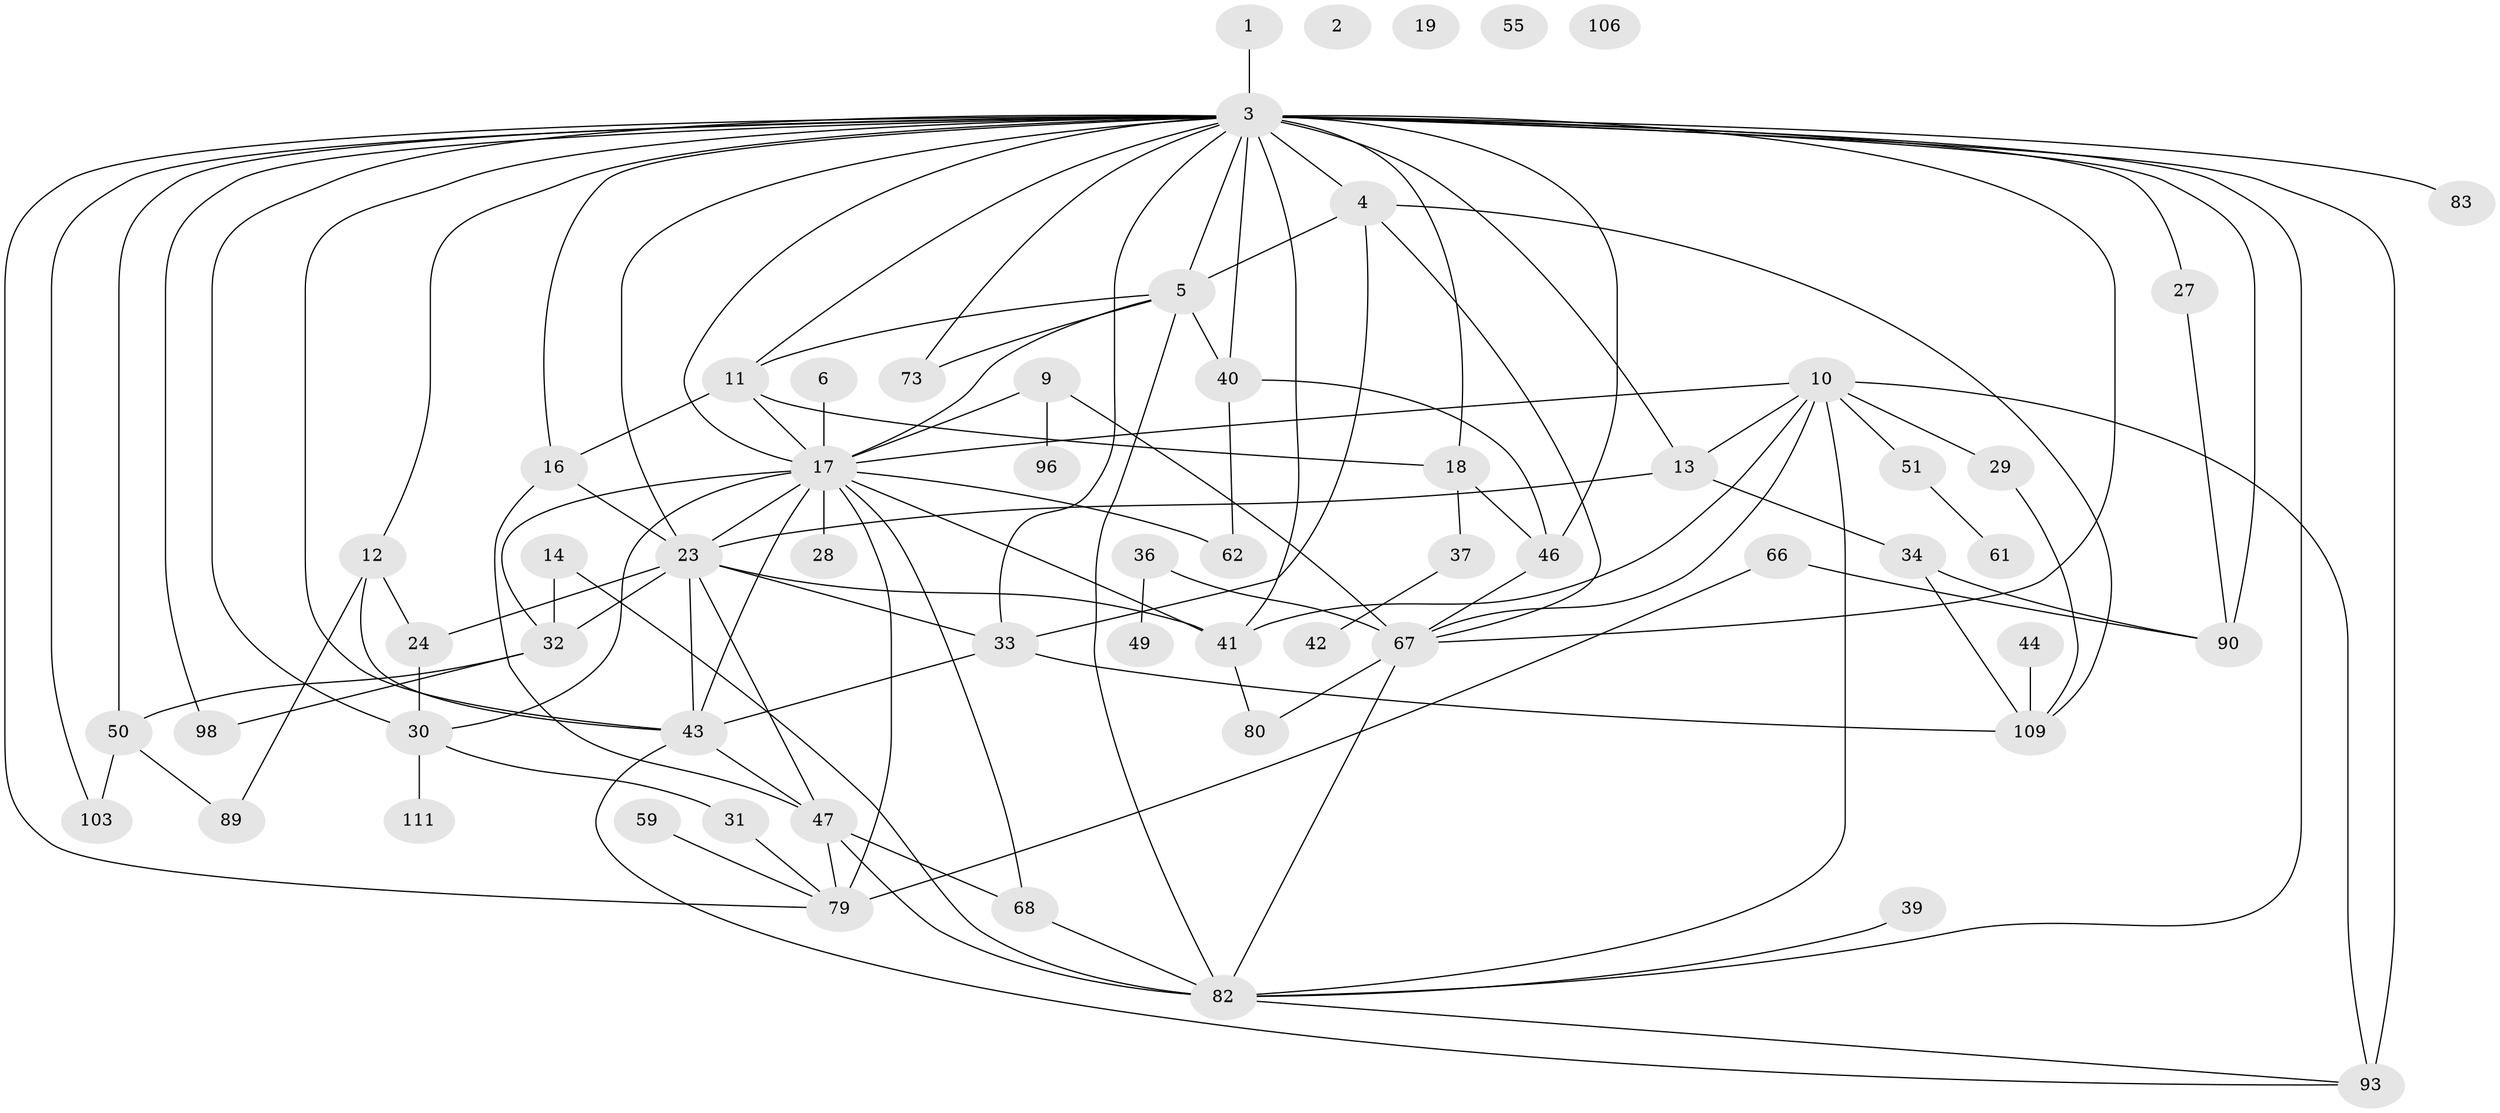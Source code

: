 // original degree distribution, {1: 0.1487603305785124, 0: 0.03305785123966942, 7: 0.04132231404958678, 2: 0.256198347107438, 4: 0.15702479338842976, 5: 0.09090909090909091, 6: 0.049586776859504134, 3: 0.2066115702479339, 8: 0.008264462809917356, 9: 0.008264462809917356}
// Generated by graph-tools (version 1.1) at 2025/12/03/09/25 04:12:58]
// undirected, 60 vertices, 113 edges
graph export_dot {
graph [start="1"]
  node [color=gray90,style=filled];
  1;
  2;
  3 [super="+88+35+20+63+8"];
  4 [super="+7"];
  5 [super="+25+15"];
  6;
  9 [super="+86"];
  10 [super="+64+95+113"];
  11 [super="+119+107"];
  12 [super="+58"];
  13 [super="+76"];
  14;
  16 [super="+22"];
  17 [super="+21+56+97"];
  18;
  19;
  23 [super="+65+26+53+91"];
  24;
  27;
  28;
  29;
  30 [super="+116"];
  31;
  32 [super="+45+108"];
  33 [super="+85"];
  34;
  36;
  37 [super="+77+70"];
  39;
  40 [super="+52"];
  41 [super="+121+72"];
  42;
  43 [super="+69"];
  44;
  46 [super="+60"];
  47 [super="+87"];
  49 [super="+120"];
  50 [super="+110+84"];
  51;
  55;
  59;
  61;
  62;
  66;
  67 [super="+74+94"];
  68;
  73;
  79 [super="+92"];
  80;
  82 [super="+100+101"];
  83;
  89;
  90;
  93 [super="+104"];
  96 [super="+99"];
  98;
  103;
  106;
  109;
  111;
  1 -- 3;
  3 -- 82;
  3 -- 46;
  3 -- 18;
  3 -- 83;
  3 -- 30;
  3 -- 79;
  3 -- 33;
  3 -- 98;
  3 -- 5;
  3 -- 103;
  3 -- 16;
  3 -- 23 [weight=2];
  3 -- 50;
  3 -- 73 [weight=2];
  3 -- 27;
  3 -- 93 [weight=3];
  3 -- 41 [weight=3];
  3 -- 40;
  3 -- 11;
  3 -- 43;
  3 -- 13;
  3 -- 90;
  3 -- 4 [weight=2];
  3 -- 12;
  3 -- 17;
  3 -- 67;
  4 -- 5;
  4 -- 33;
  4 -- 109;
  4 -- 67;
  5 -- 40;
  5 -- 73;
  5 -- 82 [weight=2];
  5 -- 17;
  5 -- 11;
  6 -- 17;
  9 -- 67;
  9 -- 96;
  9 -- 17;
  10 -- 82;
  10 -- 17;
  10 -- 51;
  10 -- 29;
  10 -- 41;
  10 -- 13;
  10 -- 93;
  10 -- 67;
  11 -- 18;
  11 -- 16;
  11 -- 17;
  12 -- 89;
  12 -- 43;
  12 -- 24;
  13 -- 34;
  13 -- 23;
  14 -- 82;
  14 -- 32;
  16 -- 23;
  16 -- 47;
  17 -- 30;
  17 -- 79 [weight=2];
  17 -- 32;
  17 -- 68;
  17 -- 43;
  17 -- 28 [weight=2];
  17 -- 23;
  17 -- 41;
  17 -- 62;
  18 -- 46;
  18 -- 37;
  23 -- 41;
  23 -- 32;
  23 -- 33;
  23 -- 24;
  23 -- 43;
  23 -- 47;
  24 -- 30;
  27 -- 90;
  29 -- 109;
  30 -- 31;
  30 -- 111;
  31 -- 79;
  32 -- 98;
  32 -- 50;
  33 -- 109;
  33 -- 43;
  34 -- 90;
  34 -- 109;
  36 -- 49;
  36 -- 67;
  37 -- 42;
  39 -- 82;
  40 -- 62;
  40 -- 46;
  41 -- 80;
  43 -- 93;
  43 -- 47;
  44 -- 109;
  46 -- 67;
  47 -- 68;
  47 -- 82;
  47 -- 79;
  50 -- 89;
  50 -- 103;
  51 -- 61;
  59 -- 79;
  66 -- 79 [weight=2];
  66 -- 90;
  67 -- 80;
  67 -- 82;
  68 -- 82;
  82 -- 93;
}
